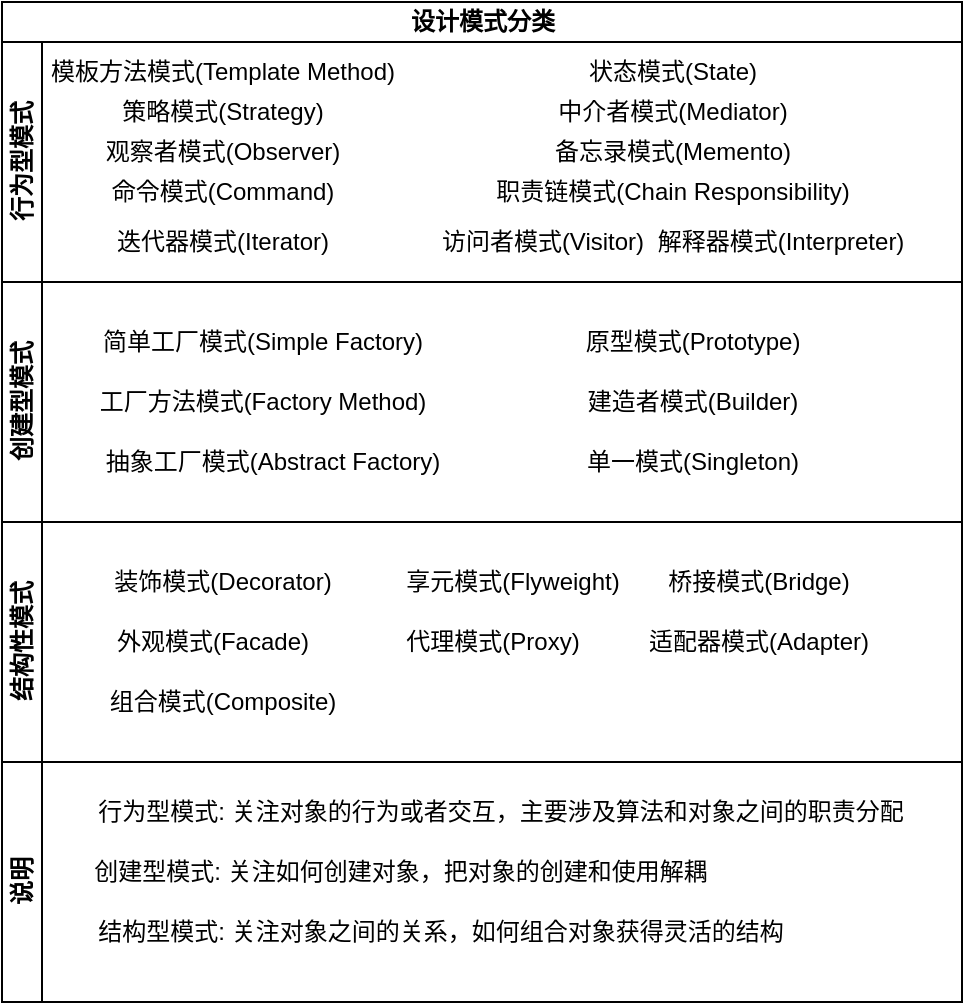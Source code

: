 <mxfile>
    <diagram id="EwP9Gm6krhKAmZ5YbWz3" name="第 1 页">
        <mxGraphModel dx="748" dy="568" grid="1" gridSize="10" guides="1" tooltips="1" connect="1" arrows="1" fold="1" page="1" pageScale="1" pageWidth="827" pageHeight="1169" math="0" shadow="0">
            <root>
                <mxCell id="0"/>
                <mxCell id="1" parent="0"/>
                <mxCell id="2" value="设计模式分类" style="swimlane;childLayout=stackLayout;resizeParent=1;resizeParentMax=0;horizontal=1;startSize=20;horizontalStack=0;html=1;" vertex="1" parent="1">
                    <mxGeometry x="90" y="85" width="480" height="500" as="geometry"/>
                </mxCell>
                <mxCell id="3" value="行为型模式" style="swimlane;startSize=20;horizontal=0;html=1;" vertex="1" parent="2">
                    <mxGeometry y="20" width="480" height="120" as="geometry"/>
                </mxCell>
                <mxCell id="7" value="模板方法模式(Template Method)" style="text;html=1;align=center;verticalAlign=middle;resizable=0;points=[];autosize=1;strokeColor=none;fillColor=none;" vertex="1" parent="3">
                    <mxGeometry x="10" width="200" height="30" as="geometry"/>
                </mxCell>
                <mxCell id="8" value="策略模式(Strategy)" style="text;html=1;align=center;verticalAlign=middle;resizable=0;points=[];autosize=1;strokeColor=none;fillColor=none;" vertex="1" parent="3">
                    <mxGeometry x="50" y="20" width="120" height="30" as="geometry"/>
                </mxCell>
                <mxCell id="9" value="观察者模式(Observer)" style="text;html=1;align=center;verticalAlign=middle;resizable=0;points=[];autosize=1;strokeColor=none;fillColor=none;" vertex="1" parent="3">
                    <mxGeometry x="40" y="40" width="140" height="30" as="geometry"/>
                </mxCell>
                <mxCell id="10" value="命令模式(Command)" style="text;html=1;align=center;verticalAlign=middle;resizable=0;points=[];autosize=1;strokeColor=none;fillColor=none;" vertex="1" parent="3">
                    <mxGeometry x="45" y="60" width="130" height="30" as="geometry"/>
                </mxCell>
                <mxCell id="11" value="迭代器模式(Iterator)" style="text;html=1;align=center;verticalAlign=middle;resizable=0;points=[];autosize=1;strokeColor=none;fillColor=none;" vertex="1" parent="3">
                    <mxGeometry x="45" y="85" width="130" height="30" as="geometry"/>
                </mxCell>
                <mxCell id="12" value="状态模式(State)" style="text;html=1;align=center;verticalAlign=middle;resizable=0;points=[];autosize=1;strokeColor=none;fillColor=none;" vertex="1" parent="3">
                    <mxGeometry x="280" width="110" height="30" as="geometry"/>
                </mxCell>
                <mxCell id="13" value="中介者模式(Mediator)" style="text;html=1;align=center;verticalAlign=middle;resizable=0;points=[];autosize=1;strokeColor=none;fillColor=none;" vertex="1" parent="3">
                    <mxGeometry x="265" y="20" width="140" height="30" as="geometry"/>
                </mxCell>
                <mxCell id="14" value="备忘录模式(Memento)" style="text;html=1;align=center;verticalAlign=middle;resizable=0;points=[];autosize=1;strokeColor=none;fillColor=none;" vertex="1" parent="3">
                    <mxGeometry x="265" y="40" width="140" height="30" as="geometry"/>
                </mxCell>
                <mxCell id="15" value="职责链模式(Chain Responsibility)" style="text;html=1;align=center;verticalAlign=middle;resizable=0;points=[];autosize=1;strokeColor=none;fillColor=none;" vertex="1" parent="3">
                    <mxGeometry x="235" y="60" width="200" height="30" as="geometry"/>
                </mxCell>
                <mxCell id="16" value="访问者模式(Visitor)" style="text;html=1;align=center;verticalAlign=middle;resizable=0;points=[];autosize=1;strokeColor=none;fillColor=none;" vertex="1" parent="3">
                    <mxGeometry x="210" y="85" width="120" height="30" as="geometry"/>
                </mxCell>
                <mxCell id="17" value="解释器模式(Interpreter)" style="text;html=1;align=center;verticalAlign=middle;resizable=0;points=[];autosize=1;strokeColor=none;fillColor=none;" vertex="1" parent="3">
                    <mxGeometry x="314" y="85" width="150" height="30" as="geometry"/>
                </mxCell>
                <mxCell id="6" value="创建型模式" style="swimlane;startSize=20;horizontal=0;html=1;" vertex="1" parent="2">
                    <mxGeometry y="140" width="480" height="120" as="geometry"/>
                </mxCell>
                <mxCell id="18" value="简单工厂模式(Simple Factory)" style="text;html=1;align=center;verticalAlign=middle;resizable=0;points=[];autosize=1;strokeColor=none;fillColor=none;" vertex="1" parent="6">
                    <mxGeometry x="40" y="15" width="180" height="30" as="geometry"/>
                </mxCell>
                <mxCell id="19" value="工厂方法模式(Factory Method)" style="text;html=1;align=center;verticalAlign=middle;resizable=0;points=[];autosize=1;strokeColor=none;fillColor=none;" vertex="1" parent="6">
                    <mxGeometry x="35" y="45" width="190" height="30" as="geometry"/>
                </mxCell>
                <mxCell id="20" value="抽象工厂模式(Abstract Factory)" style="text;html=1;align=center;verticalAlign=middle;resizable=0;points=[];autosize=1;strokeColor=none;fillColor=none;" vertex="1" parent="6">
                    <mxGeometry x="40" y="75" width="190" height="30" as="geometry"/>
                </mxCell>
                <mxCell id="21" value="原型模式(Prototype)" style="text;html=1;align=center;verticalAlign=middle;resizable=0;points=[];autosize=1;strokeColor=none;fillColor=none;" vertex="1" parent="6">
                    <mxGeometry x="280" y="15" width="130" height="30" as="geometry"/>
                </mxCell>
                <mxCell id="22" value="建造者模式(Builder)" style="text;html=1;align=center;verticalAlign=middle;resizable=0;points=[];autosize=1;strokeColor=none;fillColor=none;" vertex="1" parent="6">
                    <mxGeometry x="280" y="45" width="130" height="30" as="geometry"/>
                </mxCell>
                <mxCell id="23" value="单一模式(Singleton)" style="text;html=1;align=center;verticalAlign=middle;resizable=0;points=[];autosize=1;strokeColor=none;fillColor=none;" vertex="1" parent="6">
                    <mxGeometry x="280" y="75" width="130" height="30" as="geometry"/>
                </mxCell>
                <mxCell id="4" value="结构性模式" style="swimlane;startSize=20;horizontal=0;html=1;" vertex="1" parent="2">
                    <mxGeometry y="260" width="480" height="120" as="geometry"/>
                </mxCell>
                <mxCell id="24" value="装饰模式(Decorator)" style="text;html=1;align=center;verticalAlign=middle;resizable=0;points=[];autosize=1;strokeColor=none;fillColor=none;" vertex="1" parent="4">
                    <mxGeometry x="45" y="15" width="130" height="30" as="geometry"/>
                </mxCell>
                <mxCell id="25" value="外观模式(Facade)" style="text;html=1;align=center;verticalAlign=middle;resizable=0;points=[];autosize=1;strokeColor=none;fillColor=none;" vertex="1" parent="4">
                    <mxGeometry x="45" y="45" width="120" height="30" as="geometry"/>
                </mxCell>
                <mxCell id="26" value="组合模式(Composite)" style="text;html=1;align=center;verticalAlign=middle;resizable=0;points=[];autosize=1;strokeColor=none;fillColor=none;" vertex="1" parent="4">
                    <mxGeometry x="40" y="75" width="140" height="30" as="geometry"/>
                </mxCell>
                <mxCell id="27" value="享元模式(Flyweight)" style="text;html=1;align=center;verticalAlign=middle;resizable=0;points=[];autosize=1;strokeColor=none;fillColor=none;" vertex="1" parent="4">
                    <mxGeometry x="190" y="15" width="130" height="30" as="geometry"/>
                </mxCell>
                <mxCell id="28" value="代理模式(Proxy)" style="text;html=1;align=center;verticalAlign=middle;resizable=0;points=[];autosize=1;strokeColor=none;fillColor=none;" vertex="1" parent="4">
                    <mxGeometry x="190" y="45" width="110" height="30" as="geometry"/>
                </mxCell>
                <mxCell id="29" value="适配器模式(Adapter)" style="text;html=1;align=center;verticalAlign=middle;resizable=0;points=[];autosize=1;strokeColor=none;fillColor=none;" vertex="1" parent="4">
                    <mxGeometry x="313" y="45" width="130" height="30" as="geometry"/>
                </mxCell>
                <mxCell id="30" value="桥接模式(Bridge)" style="text;html=1;align=center;verticalAlign=middle;resizable=0;points=[];autosize=1;strokeColor=none;fillColor=none;" vertex="1" parent="4">
                    <mxGeometry x="323" y="15" width="110" height="30" as="geometry"/>
                </mxCell>
                <mxCell id="5" value="说明" style="swimlane;startSize=20;horizontal=0;html=1;" vertex="1" parent="2">
                    <mxGeometry y="380" width="480" height="120" as="geometry"/>
                </mxCell>
                <mxCell id="31" value="行为型模式: 关注对象的行为或者交互，主要涉及算法和对象之间的职责分配" style="text;html=1;align=center;verticalAlign=middle;resizable=0;points=[];autosize=1;strokeColor=none;fillColor=none;" vertex="1" parent="5">
                    <mxGeometry x="34" y="10" width="430" height="30" as="geometry"/>
                </mxCell>
                <mxCell id="32" value="创建型模式: 关注如何创建对象，把对象的创建和使用解耦" style="text;html=1;align=center;verticalAlign=middle;resizable=0;points=[];autosize=1;strokeColor=none;fillColor=none;" vertex="1" parent="5">
                    <mxGeometry x="34" y="40" width="330" height="30" as="geometry"/>
                </mxCell>
                <mxCell id="33" value="结构型模式: 关注对象之间的关系，如何组合对象获得灵活的结构" style="text;html=1;align=center;verticalAlign=middle;resizable=0;points=[];autosize=1;strokeColor=none;fillColor=none;" vertex="1" parent="5">
                    <mxGeometry x="34" y="70" width="370" height="30" as="geometry"/>
                </mxCell>
            </root>
        </mxGraphModel>
    </diagram>
</mxfile>